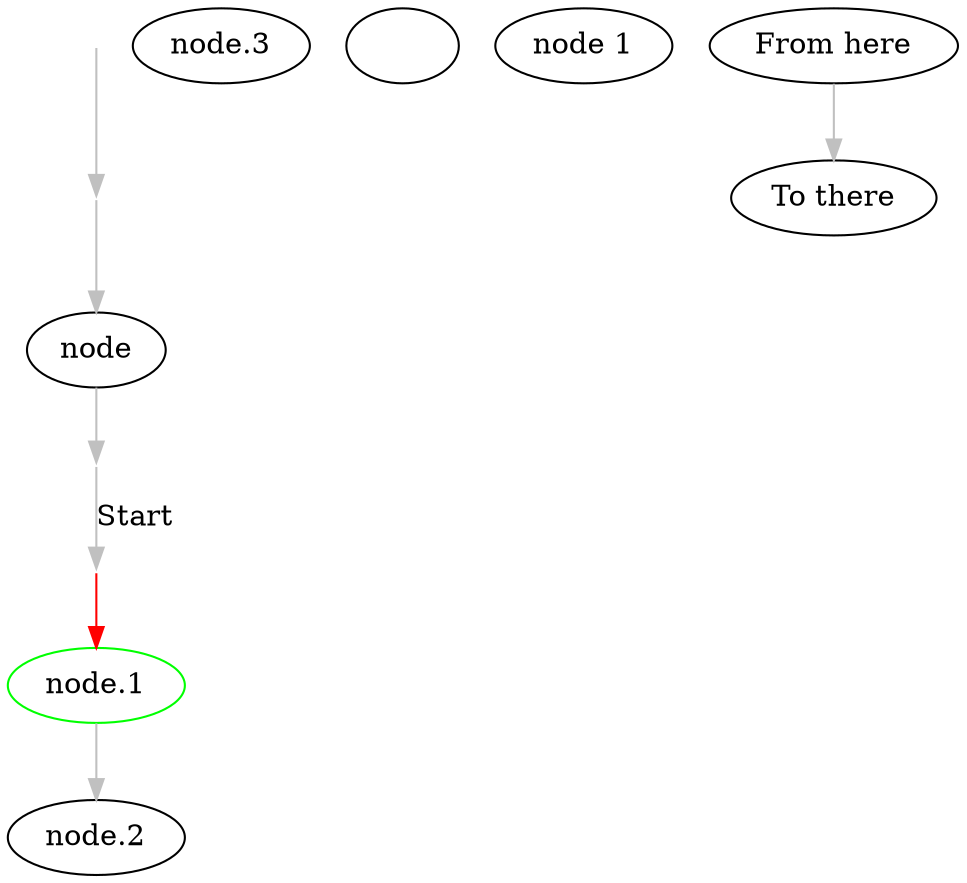 digraph Perl
{
graph [ rankdir="TB" ]
node [ shape="oval" ]
edge [ color="grey" ]
"33" [ color="invis" label="" shape="point" width="0" ]
"40" [ color="invis" label="" shape="point" width="0" ]
"node"
"47" [ color="invis" label="" shape="point" width="0" ]
"54" [ color="invis" label="" shape="point" width="0" ]
"node.1" [ color="green" ]
"node.2"
"node.3"
""
"node 1"
"From here"
"To there"
"33" -> "40"
"40" -> "node"
"node" -> "47"
"47" -> "54" [ label="Start" ]
"54" -> "node.1" [ color="red" ]
"node.1" -> "node.2"
"From here" -> "To there"
}
